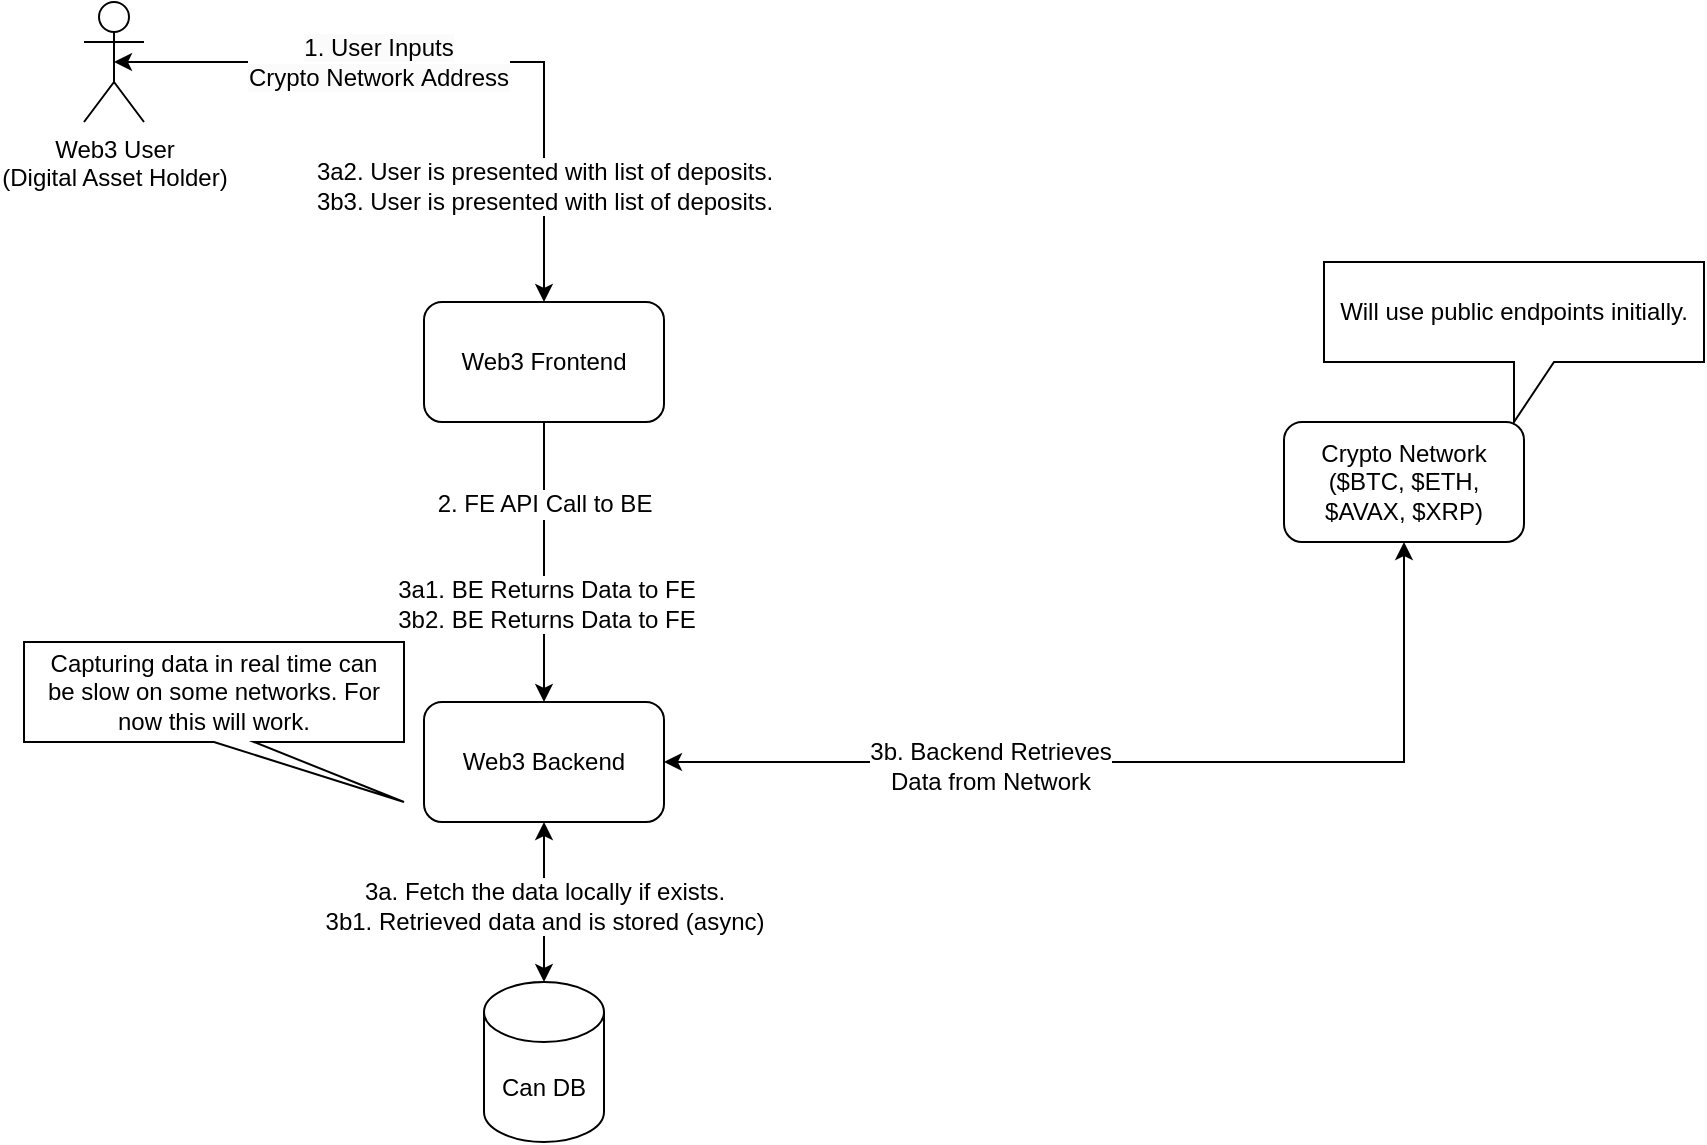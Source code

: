 <mxfile version="20.7.4" type="device"><diagram id="o1UEmM7wu2kpzbR2SmS5" name="Page-1"><mxGraphModel dx="1026" dy="743" grid="1" gridSize="10" guides="1" tooltips="1" connect="1" arrows="1" fold="1" page="1" pageScale="1" pageWidth="850" pageHeight="1100" math="0" shadow="0"><root><mxCell id="0"/><mxCell id="1" parent="0"/><mxCell id="dh4n8UT3RWVzzSGbJjzm-4" style="edgeStyle=orthogonalEdgeStyle;rounded=0;orthogonalLoop=1;jettySize=auto;html=1;entryX=0.5;entryY=0;entryDx=0;entryDy=0;" edge="1" parent="1" source="dh4n8UT3RWVzzSGbJjzm-1" target="dh4n8UT3RWVzzSGbJjzm-2"><mxGeometry relative="1" as="geometry"/></mxCell><mxCell id="dh4n8UT3RWVzzSGbJjzm-12" value="2. FE API Call to BE" style="edgeLabel;html=1;align=center;verticalAlign=middle;resizable=0;points=[];fontSize=12;" vertex="1" connectable="0" parent="dh4n8UT3RWVzzSGbJjzm-4"><mxGeometry x="-0.139" y="3" relative="1" as="geometry"><mxPoint x="-3" y="-20" as="offset"/></mxGeometry></mxCell><mxCell id="dh4n8UT3RWVzzSGbJjzm-18" value="3a1. BE Returns Data to FE&lt;br style=&quot;font-size: 12px;&quot;&gt;3b2. BE Returns Data to FE" style="edgeLabel;html=1;align=center;verticalAlign=middle;resizable=0;points=[];fontSize=12;" vertex="1" connectable="0" parent="dh4n8UT3RWVzzSGbJjzm-4"><mxGeometry x="0.3" y="1" relative="1" as="geometry"><mxPoint as="offset"/></mxGeometry></mxCell><mxCell id="dh4n8UT3RWVzzSGbJjzm-1" value="Web3 Frontend" style="rounded=1;whiteSpace=wrap;html=1;" vertex="1" parent="1"><mxGeometry x="220" y="170" width="120" height="60" as="geometry"/></mxCell><mxCell id="dh4n8UT3RWVzzSGbJjzm-13" style="edgeStyle=orthogonalEdgeStyle;rounded=0;orthogonalLoop=1;jettySize=auto;html=1;strokeColor=default;startArrow=classic;startFill=1;" edge="1" parent="1" source="dh4n8UT3RWVzzSGbJjzm-2" target="dh4n8UT3RWVzzSGbJjzm-3"><mxGeometry relative="1" as="geometry"/></mxCell><mxCell id="dh4n8UT3RWVzzSGbJjzm-14" value="3b. Backend Retrieves &lt;br style=&quot;font-size: 12px;&quot;&gt;Data from Network" style="edgeLabel;html=1;align=center;verticalAlign=middle;resizable=0;points=[];fontSize=12;" vertex="1" connectable="0" parent="dh4n8UT3RWVzzSGbJjzm-13"><mxGeometry x="-0.321" y="-1" relative="1" as="geometry"><mxPoint y="1" as="offset"/></mxGeometry></mxCell><mxCell id="dh4n8UT3RWVzzSGbJjzm-16" style="edgeStyle=orthogonalEdgeStyle;rounded=0;orthogonalLoop=1;jettySize=auto;html=1;entryX=0.5;entryY=0;entryDx=0;entryDy=0;entryPerimeter=0;strokeColor=default;startArrow=classic;startFill=1;" edge="1" parent="1" source="dh4n8UT3RWVzzSGbJjzm-2" target="dh4n8UT3RWVzzSGbJjzm-15"><mxGeometry relative="1" as="geometry"/></mxCell><mxCell id="dh4n8UT3RWVzzSGbJjzm-17" value="3a. Fetch the data locally if exists.&lt;br style=&quot;font-size: 12px;&quot;&gt;3b1. Retrieved data and is stored (async)" style="edgeLabel;html=1;align=center;verticalAlign=middle;resizable=0;points=[];fontSize=12;" vertex="1" connectable="0" parent="dh4n8UT3RWVzzSGbJjzm-16"><mxGeometry x="0.037" relative="1" as="geometry"><mxPoint as="offset"/></mxGeometry></mxCell><mxCell id="dh4n8UT3RWVzzSGbJjzm-2" value="Web3 Backend" style="rounded=1;whiteSpace=wrap;html=1;" vertex="1" parent="1"><mxGeometry x="220" y="370" width="120" height="60" as="geometry"/></mxCell><mxCell id="dh4n8UT3RWVzzSGbJjzm-3" value="Crypto Network ($BTC, $ETH, $AVAX, $XRP)" style="rounded=1;whiteSpace=wrap;html=1;" vertex="1" parent="1"><mxGeometry x="650" y="230" width="120" height="60" as="geometry"/></mxCell><mxCell id="dh4n8UT3RWVzzSGbJjzm-7" style="edgeStyle=orthogonalEdgeStyle;rounded=0;orthogonalLoop=1;jettySize=auto;html=1;exitX=0.5;exitY=0.5;exitDx=0;exitDy=0;exitPerimeter=0;entryX=0.5;entryY=0;entryDx=0;entryDy=0;startArrow=classic;startFill=1;" edge="1" parent="1" source="dh4n8UT3RWVzzSGbJjzm-5" target="dh4n8UT3RWVzzSGbJjzm-1"><mxGeometry relative="1" as="geometry"><mxPoint x="400" y="170" as="targetPoint"/></mxGeometry></mxCell><mxCell id="dh4n8UT3RWVzzSGbJjzm-11" value="&lt;span style=&quot;font-size: 12px; background-color: rgb(251, 251, 251);&quot;&gt;1. User Inputs&lt;/span&gt;&lt;br style=&quot;border-color: var(--border-color); font-size: 12px; background-color: rgb(251, 251, 251);&quot;&gt;&lt;span style=&quot;font-size: 12px; background-color: rgb(251, 251, 251);&quot;&gt;Crypto Network&amp;nbsp;&lt;/span&gt;&lt;span style=&quot;font-size: 12px; background-color: rgb(251, 251, 251);&quot;&gt;Address&lt;/span&gt;" style="edgeLabel;html=1;align=center;verticalAlign=middle;resizable=0;points=[];" vertex="1" connectable="0" parent="dh4n8UT3RWVzzSGbJjzm-7"><mxGeometry x="0.102" y="4" relative="1" as="geometry"><mxPoint x="-53" y="4" as="offset"/></mxGeometry></mxCell><mxCell id="dh4n8UT3RWVzzSGbJjzm-19" value="3a2. User is presented with list of deposits.&lt;br style=&quot;font-size: 12px;&quot;&gt;3b3. User is presented with list of deposits." style="edgeLabel;html=1;align=center;verticalAlign=middle;resizable=0;points=[];fontSize=12;" vertex="1" connectable="0" parent="dh4n8UT3RWVzzSGbJjzm-7"><mxGeometry x="0.707" y="3" relative="1" as="geometry"><mxPoint x="-3" y="-9" as="offset"/></mxGeometry></mxCell><mxCell id="dh4n8UT3RWVzzSGbJjzm-5" value="Web3 User&lt;br&gt;(Digital Asset Holder)" style="shape=umlActor;verticalLabelPosition=bottom;verticalAlign=top;html=1;outlineConnect=0;" vertex="1" parent="1"><mxGeometry x="50" y="20" width="30" height="60" as="geometry"/></mxCell><mxCell id="dh4n8UT3RWVzzSGbJjzm-15" value="Can DB" style="shape=cylinder3;whiteSpace=wrap;html=1;boundedLbl=1;backgroundOutline=1;size=15;" vertex="1" parent="1"><mxGeometry x="250" y="510" width="60" height="80" as="geometry"/></mxCell><mxCell id="dh4n8UT3RWVzzSGbJjzm-22" value="Will use public endpoints initially." style="shape=callout;whiteSpace=wrap;html=1;perimeter=calloutPerimeter;fontSize=12;spacing=6;" vertex="1" parent="1"><mxGeometry x="670" y="150" width="190" height="80" as="geometry"/></mxCell><mxCell id="dh4n8UT3RWVzzSGbJjzm-23" value="Capturing data in real time can be slow on some networks. For now this will work." style="shape=callout;whiteSpace=wrap;html=1;perimeter=calloutPerimeter;fontSize=12;position2=1;spacing=6;" vertex="1" parent="1"><mxGeometry x="20" y="340" width="190" height="80" as="geometry"/></mxCell></root></mxGraphModel></diagram></mxfile>